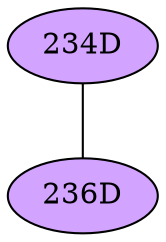 // The Round Table
graph {
	"234D" [fillcolor="#D3A4FF" style=radial]
	"236D" [fillcolor="#D3A4FF" style=radial]
	"234D" -- "236D" [penwidth=1]
}
